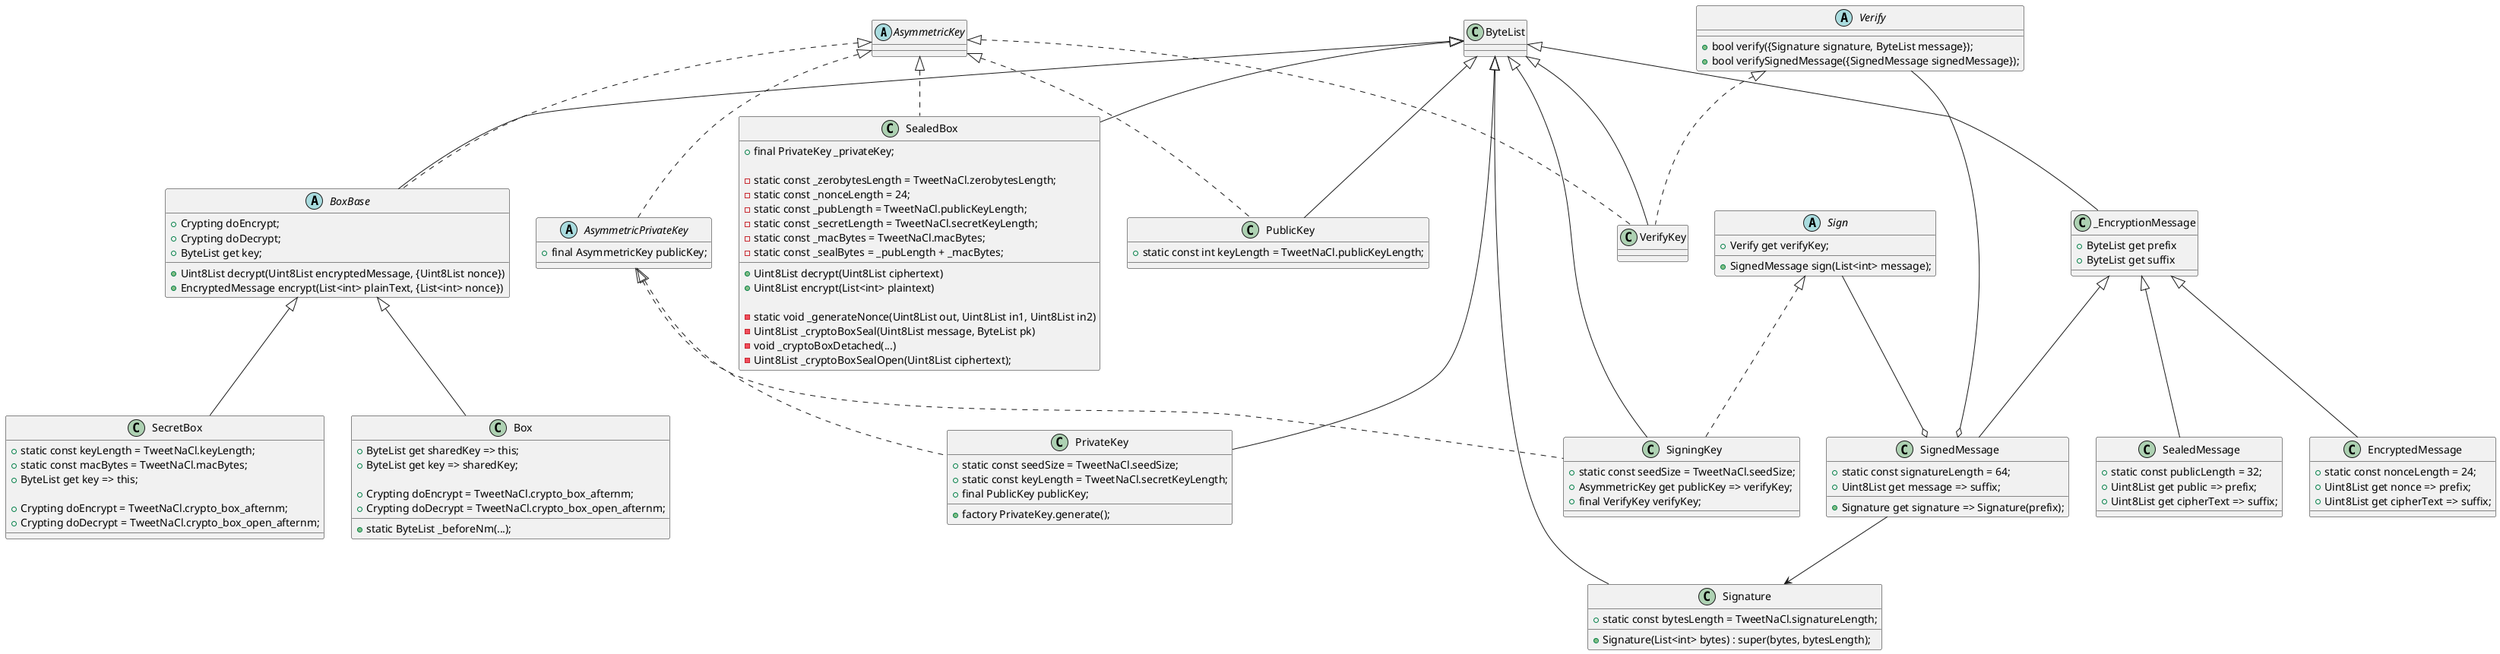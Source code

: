 @startuml

abstract class AsymmetricKey 

abstract class AsymmetricPrivateKey implements AsymmetricKey {
  + final AsymmetricKey publicKey;
}

class Signature extends ByteList {
  + Signature(List<int> bytes) : super(bytes, bytesLength);
  + static const bytesLength = TweetNaCl.signatureLength;
}

class PublicKey extends ByteList implements AsymmetricKey {
  + static const int keyLength = TweetNaCl.publicKeyLength;
}

class PrivateKey extends ByteList implements AsymmetricPrivateKey {

  + factory PrivateKey.generate();

  + static const seedSize = TweetNaCl.seedSize;
  + static const keyLength = TweetNaCl.secretKeyLength;
  + final PublicKey publicKey;
}

abstract class Sign {
  + Verify get verifyKey;
  + SignedMessage sign(List<int> message);
}

abstract class Verify {
  + bool verify({Signature signature, ByteList message});
  + bool verifySignedMessage({SignedMessage signedMessage});
}

class _EncryptionMessage extends ByteList {
  + ByteList get prefix
  + ByteList get suffix
}

class EncryptedMessage extends _EncryptionMessage {
  + static const nonceLength = 24; 
  + Uint8List get nonce => prefix;
  + Uint8List get cipherText => suffix;
}

class SealedMessage extends _EncryptionMessage {
  + static const publicLength = 32;
  + Uint8List get public => prefix;
  + Uint8List get cipherText => suffix;
}

class SignedMessage extends _EncryptionMessage {
  + static const signatureLength = 64;
  + Uint8List get message => suffix;
  + Signature get signature => Signature(prefix);
}

class VerifyKey extends ByteList implements AsymmetricKey, Verify {

}

class SigningKey extends ByteList implements AsymmetricPrivateKey, Sign {
  + static const seedSize = TweetNaCl.seedSize;
  + AsymmetricKey get publicKey => verifyKey;
  + final VerifyKey verifyKey;
}

abstract class BoxBase extends ByteList implements AsymmetricKey {
  + Crypting doEncrypt;
  + Crypting doDecrypt;
  + ByteList get key;

  + Uint8List decrypt(Uint8List encryptedMessage, {Uint8List nonce})
  + EncryptedMessage encrypt(List<int> plainText, {List<int> nonce})
}

class SecretBox extends BoxBase {
  + static const keyLength = TweetNaCl.keyLength;
  + static const macBytes = TweetNaCl.macBytes;
  + ByteList get key => this;

  + Crypting doEncrypt = TweetNaCl.crypto_box_afternm;
  + Crypting doDecrypt = TweetNaCl.crypto_box_open_afternm;
}

class Box extends BoxBase {
  + ByteList get sharedKey => this;
  + ByteList get key => sharedKey;

  + Crypting doEncrypt = TweetNaCl.crypto_box_afternm;
  + Crypting doDecrypt = TweetNaCl.crypto_box_open_afternm;

  + static ByteList _beforeNm(...);
}

class SealedBox extends ByteList implements AsymmetricKey {
  + final PrivateKey _privateKey;

  - static const _zerobytesLength = TweetNaCl.zerobytesLength;
  - static const _nonceLength = 24;
  - static const _pubLength = TweetNaCl.publicKeyLength;
  - static const _secretLength = TweetNaCl.secretKeyLength;
  - static const _macBytes = TweetNaCl.macBytes;
  - static const _sealBytes = _pubLength + _macBytes;

  + Uint8List decrypt(Uint8List ciphertext)
  + Uint8List encrypt(List<int> plaintext)

  - static void _generateNonce(Uint8List out, Uint8List in1, Uint8List in2)
  - Uint8List _cryptoBoxSeal(Uint8List message, ByteList pk)
  - void _cryptoBoxDetached(...)
  - Uint8List _cryptoBoxSealOpen(Uint8List ciphertext);
}

SignedMessage --> Signature
Verify --o SignedMessage
Sign --o SignedMessage

@enduml